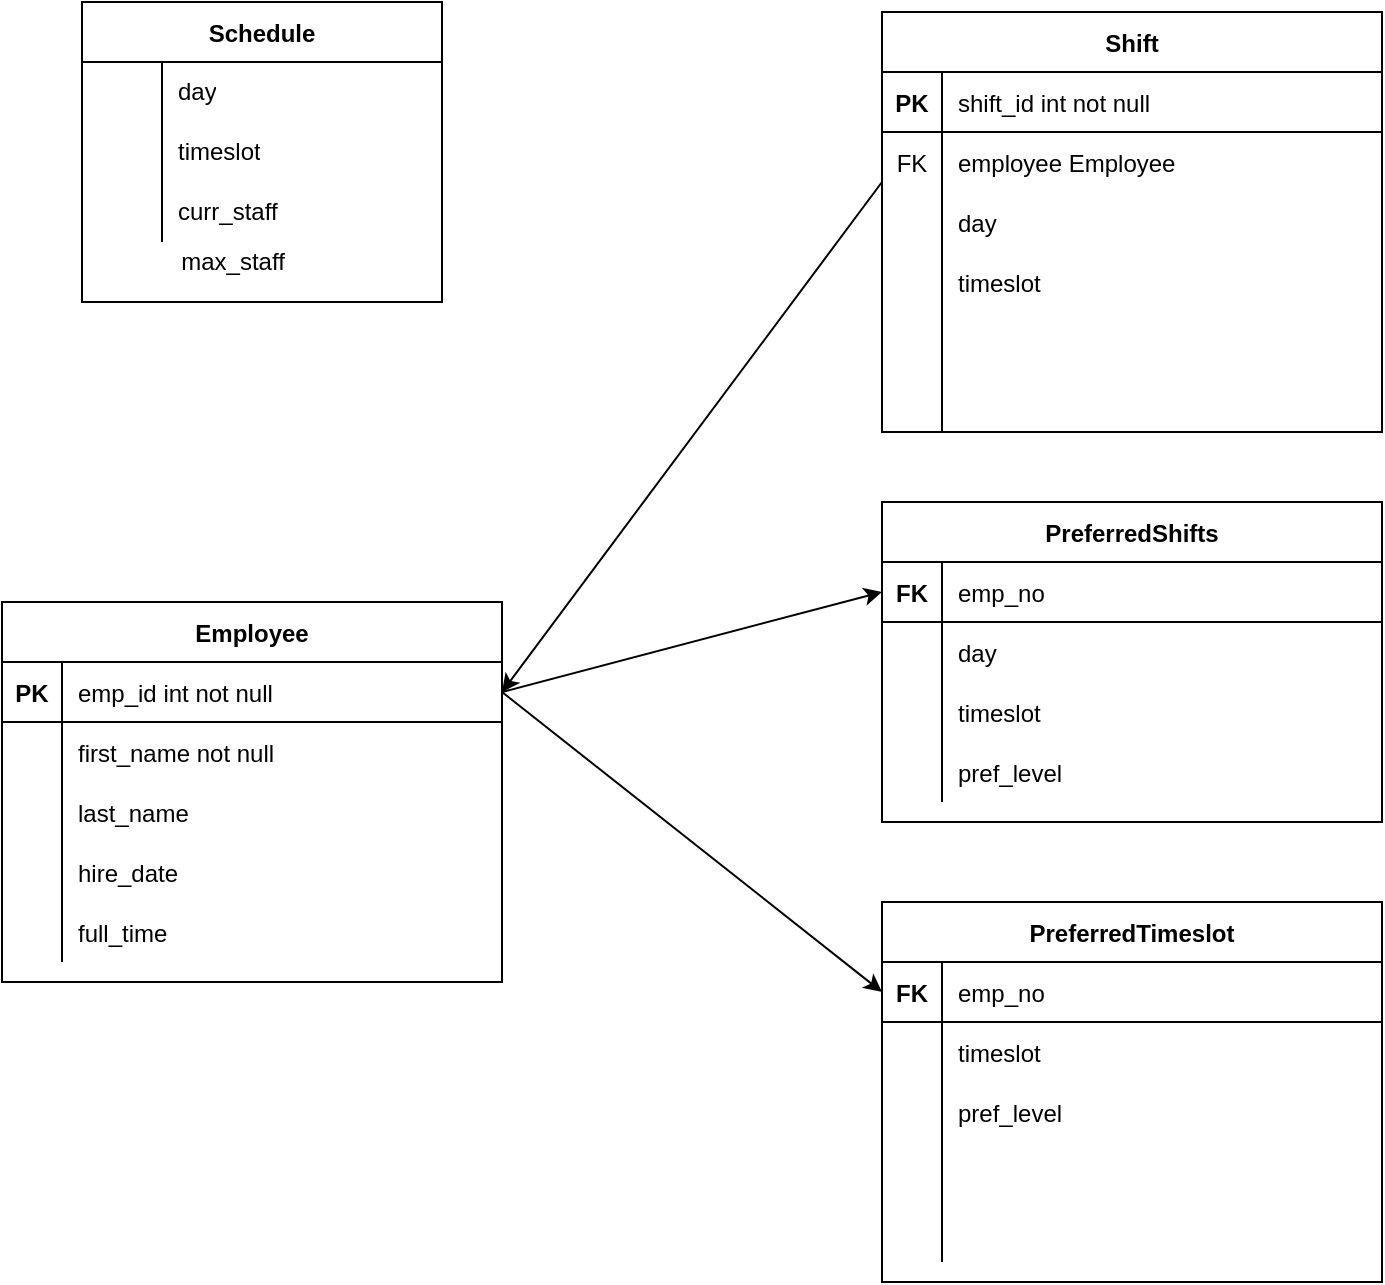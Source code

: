 <mxfile version="17.4.6" type="device"><diagram id="R2lEEEUBdFMjLlhIrx00" name="Page-1"><mxGraphModel dx="1038" dy="547" grid="1" gridSize="10" guides="1" tooltips="1" connect="1" arrows="1" fold="1" page="1" pageScale="1" pageWidth="850" pageHeight="1100" math="0" shadow="0" extFonts="Permanent Marker^https://fonts.googleapis.com/css?family=Permanent+Marker"><root><mxCell id="0"/><mxCell id="1" parent="0"/><mxCell id="C-vyLk0tnHw3VtMMgP7b-23" value="PreferredShifts" style="shape=table;startSize=30;container=1;collapsible=1;childLayout=tableLayout;fixedRows=1;rowLines=0;fontStyle=1;align=center;resizeLast=1;" parent="1" vertex="1"><mxGeometry x="460" y="300" width="250" height="160" as="geometry"/></mxCell><mxCell id="C-vyLk0tnHw3VtMMgP7b-24" value="" style="shape=partialRectangle;collapsible=0;dropTarget=0;pointerEvents=0;fillColor=none;points=[[0,0.5],[1,0.5]];portConstraint=eastwest;top=0;left=0;right=0;bottom=1;" parent="C-vyLk0tnHw3VtMMgP7b-23" vertex="1"><mxGeometry y="30" width="250" height="30" as="geometry"/></mxCell><mxCell id="C-vyLk0tnHw3VtMMgP7b-25" value="FK" style="shape=partialRectangle;overflow=hidden;connectable=0;fillColor=none;top=0;left=0;bottom=0;right=0;fontStyle=1;" parent="C-vyLk0tnHw3VtMMgP7b-24" vertex="1"><mxGeometry width="30" height="30" as="geometry"><mxRectangle width="30" height="30" as="alternateBounds"/></mxGeometry></mxCell><mxCell id="C-vyLk0tnHw3VtMMgP7b-26" value="emp_no" style="shape=partialRectangle;overflow=hidden;connectable=0;fillColor=none;top=0;left=0;bottom=0;right=0;align=left;spacingLeft=6;fontStyle=0;" parent="C-vyLk0tnHw3VtMMgP7b-24" vertex="1"><mxGeometry x="30" width="220" height="30" as="geometry"><mxRectangle width="220" height="30" as="alternateBounds"/></mxGeometry></mxCell><mxCell id="C-vyLk0tnHw3VtMMgP7b-27" value="" style="shape=partialRectangle;collapsible=0;dropTarget=0;pointerEvents=0;fillColor=none;points=[[0,0.5],[1,0.5]];portConstraint=eastwest;top=0;left=0;right=0;bottom=0;" parent="C-vyLk0tnHw3VtMMgP7b-23" vertex="1"><mxGeometry y="60" width="250" height="30" as="geometry"/></mxCell><mxCell id="C-vyLk0tnHw3VtMMgP7b-28" value="" style="shape=partialRectangle;overflow=hidden;connectable=0;fillColor=none;top=0;left=0;bottom=0;right=0;" parent="C-vyLk0tnHw3VtMMgP7b-27" vertex="1"><mxGeometry width="30" height="30" as="geometry"><mxRectangle width="30" height="30" as="alternateBounds"/></mxGeometry></mxCell><mxCell id="C-vyLk0tnHw3VtMMgP7b-29" value="day" style="shape=partialRectangle;overflow=hidden;connectable=0;fillColor=none;top=0;left=0;bottom=0;right=0;align=left;spacingLeft=6;" parent="C-vyLk0tnHw3VtMMgP7b-27" vertex="1"><mxGeometry x="30" width="220" height="30" as="geometry"><mxRectangle width="220" height="30" as="alternateBounds"/></mxGeometry></mxCell><mxCell id="IwE-qRSrC_2RPPCxH5Lc-23" style="shape=partialRectangle;collapsible=0;dropTarget=0;pointerEvents=0;fillColor=none;points=[[0,0.5],[1,0.5]];portConstraint=eastwest;top=0;left=0;right=0;bottom=0;" vertex="1" parent="C-vyLk0tnHw3VtMMgP7b-23"><mxGeometry y="90" width="250" height="30" as="geometry"/></mxCell><mxCell id="IwE-qRSrC_2RPPCxH5Lc-24" style="shape=partialRectangle;overflow=hidden;connectable=0;fillColor=none;top=0;left=0;bottom=0;right=0;" vertex="1" parent="IwE-qRSrC_2RPPCxH5Lc-23"><mxGeometry width="30" height="30" as="geometry"><mxRectangle width="30" height="30" as="alternateBounds"/></mxGeometry></mxCell><mxCell id="IwE-qRSrC_2RPPCxH5Lc-25" value="timeslot" style="shape=partialRectangle;overflow=hidden;connectable=0;fillColor=none;top=0;left=0;bottom=0;right=0;align=left;spacingLeft=6;" vertex="1" parent="IwE-qRSrC_2RPPCxH5Lc-23"><mxGeometry x="30" width="220" height="30" as="geometry"><mxRectangle width="220" height="30" as="alternateBounds"/></mxGeometry></mxCell><mxCell id="IwE-qRSrC_2RPPCxH5Lc-26" style="shape=partialRectangle;collapsible=0;dropTarget=0;pointerEvents=0;fillColor=none;points=[[0,0.5],[1,0.5]];portConstraint=eastwest;top=0;left=0;right=0;bottom=0;" vertex="1" parent="C-vyLk0tnHw3VtMMgP7b-23"><mxGeometry y="120" width="250" height="30" as="geometry"/></mxCell><mxCell id="IwE-qRSrC_2RPPCxH5Lc-27" style="shape=partialRectangle;overflow=hidden;connectable=0;fillColor=none;top=0;left=0;bottom=0;right=0;" vertex="1" parent="IwE-qRSrC_2RPPCxH5Lc-26"><mxGeometry width="30" height="30" as="geometry"><mxRectangle width="30" height="30" as="alternateBounds"/></mxGeometry></mxCell><mxCell id="IwE-qRSrC_2RPPCxH5Lc-28" value="pref_level" style="shape=partialRectangle;overflow=hidden;connectable=0;fillColor=none;top=0;left=0;bottom=0;right=0;align=left;spacingLeft=6;" vertex="1" parent="IwE-qRSrC_2RPPCxH5Lc-26"><mxGeometry x="30" width="220" height="30" as="geometry"><mxRectangle width="220" height="30" as="alternateBounds"/></mxGeometry></mxCell><mxCell id="QyGRKmzK5vxq2qCg5NRZ-22" value="Shift" style="shape=table;startSize=30;container=1;collapsible=1;childLayout=tableLayout;fixedRows=1;rowLines=0;fontStyle=1;align=center;resizeLast=1;" parent="1" vertex="1"><mxGeometry x="460" y="55" width="250" height="210" as="geometry"/></mxCell><mxCell id="QyGRKmzK5vxq2qCg5NRZ-23" value="" style="shape=partialRectangle;collapsible=0;dropTarget=0;pointerEvents=0;fillColor=none;points=[[0,0.5],[1,0.5]];portConstraint=eastwest;top=0;left=0;right=0;bottom=1;" parent="QyGRKmzK5vxq2qCg5NRZ-22" vertex="1"><mxGeometry y="30" width="250" height="30" as="geometry"/></mxCell><mxCell id="QyGRKmzK5vxq2qCg5NRZ-24" value="PK" style="shape=partialRectangle;overflow=hidden;connectable=0;fillColor=none;top=0;left=0;bottom=0;right=0;fontStyle=1;" parent="QyGRKmzK5vxq2qCg5NRZ-23" vertex="1"><mxGeometry width="30" height="30" as="geometry"><mxRectangle width="30" height="30" as="alternateBounds"/></mxGeometry></mxCell><mxCell id="QyGRKmzK5vxq2qCg5NRZ-25" value="shift_id int not null" style="shape=partialRectangle;overflow=hidden;connectable=0;fillColor=none;top=0;left=0;bottom=0;right=0;align=left;spacingLeft=6;fontStyle=0;" parent="QyGRKmzK5vxq2qCg5NRZ-23" vertex="1"><mxGeometry x="30" width="220" height="30" as="geometry"><mxRectangle width="220" height="30" as="alternateBounds"/></mxGeometry></mxCell><mxCell id="QyGRKmzK5vxq2qCg5NRZ-26" value="" style="shape=partialRectangle;collapsible=0;dropTarget=0;pointerEvents=0;fillColor=none;points=[[0,0.5],[1,0.5]];portConstraint=eastwest;top=0;left=0;right=0;bottom=0;" parent="QyGRKmzK5vxq2qCg5NRZ-22" vertex="1"><mxGeometry y="60" width="250" height="30" as="geometry"/></mxCell><mxCell id="QyGRKmzK5vxq2qCg5NRZ-27" value="FK" style="shape=partialRectangle;overflow=hidden;connectable=0;fillColor=none;top=0;left=0;bottom=0;right=0;" parent="QyGRKmzK5vxq2qCg5NRZ-26" vertex="1"><mxGeometry width="30" height="30" as="geometry"><mxRectangle width="30" height="30" as="alternateBounds"/></mxGeometry></mxCell><mxCell id="QyGRKmzK5vxq2qCg5NRZ-28" value="employee Employee" style="shape=partialRectangle;overflow=hidden;connectable=0;fillColor=none;top=0;left=0;bottom=0;right=0;align=left;spacingLeft=6;" parent="QyGRKmzK5vxq2qCg5NRZ-26" vertex="1"><mxGeometry x="30" width="220" height="30" as="geometry"><mxRectangle width="220" height="30" as="alternateBounds"/></mxGeometry></mxCell><mxCell id="QyGRKmzK5vxq2qCg5NRZ-35" style="shape=partialRectangle;collapsible=0;dropTarget=0;pointerEvents=0;fillColor=none;points=[[0,0.5],[1,0.5]];portConstraint=eastwest;top=0;left=0;right=0;bottom=0;" parent="QyGRKmzK5vxq2qCg5NRZ-22" vertex="1"><mxGeometry y="90" width="250" height="30" as="geometry"/></mxCell><mxCell id="QyGRKmzK5vxq2qCg5NRZ-36" style="shape=partialRectangle;overflow=hidden;connectable=0;fillColor=none;top=0;left=0;bottom=0;right=0;" parent="QyGRKmzK5vxq2qCg5NRZ-35" vertex="1"><mxGeometry width="30" height="30" as="geometry"><mxRectangle width="30" height="30" as="alternateBounds"/></mxGeometry></mxCell><mxCell id="QyGRKmzK5vxq2qCg5NRZ-37" value="day" style="shape=partialRectangle;overflow=hidden;connectable=0;fillColor=none;top=0;left=0;bottom=0;right=0;align=left;spacingLeft=6;" parent="QyGRKmzK5vxq2qCg5NRZ-35" vertex="1"><mxGeometry x="30" width="220" height="30" as="geometry"><mxRectangle width="220" height="30" as="alternateBounds"/></mxGeometry></mxCell><mxCell id="QyGRKmzK5vxq2qCg5NRZ-32" style="shape=partialRectangle;collapsible=0;dropTarget=0;pointerEvents=0;fillColor=none;points=[[0,0.5],[1,0.5]];portConstraint=eastwest;top=0;left=0;right=0;bottom=0;" parent="QyGRKmzK5vxq2qCg5NRZ-22" vertex="1"><mxGeometry y="120" width="250" height="30" as="geometry"/></mxCell><mxCell id="QyGRKmzK5vxq2qCg5NRZ-33" style="shape=partialRectangle;overflow=hidden;connectable=0;fillColor=none;top=0;left=0;bottom=0;right=0;" parent="QyGRKmzK5vxq2qCg5NRZ-32" vertex="1"><mxGeometry width="30" height="30" as="geometry"><mxRectangle width="30" height="30" as="alternateBounds"/></mxGeometry></mxCell><mxCell id="QyGRKmzK5vxq2qCg5NRZ-34" value="timeslot" style="shape=partialRectangle;overflow=hidden;connectable=0;fillColor=none;top=0;left=0;bottom=0;right=0;align=left;spacingLeft=6;" parent="QyGRKmzK5vxq2qCg5NRZ-32" vertex="1"><mxGeometry x="30" width="220" height="30" as="geometry"><mxRectangle width="220" height="30" as="alternateBounds"/></mxGeometry></mxCell><mxCell id="QyGRKmzK5vxq2qCg5NRZ-29" style="shape=partialRectangle;collapsible=0;dropTarget=0;pointerEvents=0;fillColor=none;points=[[0,0.5],[1,0.5]];portConstraint=eastwest;top=0;left=0;right=0;bottom=0;" parent="QyGRKmzK5vxq2qCg5NRZ-22" vertex="1"><mxGeometry y="150" width="250" height="30" as="geometry"/></mxCell><mxCell id="QyGRKmzK5vxq2qCg5NRZ-30" value="" style="shape=partialRectangle;overflow=hidden;connectable=0;fillColor=none;top=0;left=0;bottom=0;right=0;" parent="QyGRKmzK5vxq2qCg5NRZ-29" vertex="1"><mxGeometry width="30" height="30" as="geometry"><mxRectangle width="30" height="30" as="alternateBounds"/></mxGeometry></mxCell><mxCell id="QyGRKmzK5vxq2qCg5NRZ-31" value="" style="shape=partialRectangle;overflow=hidden;connectable=0;fillColor=none;top=0;left=0;bottom=0;right=0;align=left;spacingLeft=6;" parent="QyGRKmzK5vxq2qCg5NRZ-29" vertex="1"><mxGeometry x="30" width="220" height="30" as="geometry"><mxRectangle width="220" height="30" as="alternateBounds"/></mxGeometry></mxCell><mxCell id="QyGRKmzK5vxq2qCg5NRZ-50" style="shape=partialRectangle;collapsible=0;dropTarget=0;pointerEvents=0;fillColor=none;points=[[0,0.5],[1,0.5]];portConstraint=eastwest;top=0;left=0;right=0;bottom=0;" parent="QyGRKmzK5vxq2qCg5NRZ-22" vertex="1"><mxGeometry y="180" width="250" height="30" as="geometry"/></mxCell><mxCell id="QyGRKmzK5vxq2qCg5NRZ-51" value="" style="shape=partialRectangle;overflow=hidden;connectable=0;fillColor=none;top=0;left=0;bottom=0;right=0;" parent="QyGRKmzK5vxq2qCg5NRZ-50" vertex="1"><mxGeometry width="30" height="30" as="geometry"><mxRectangle width="30" height="30" as="alternateBounds"/></mxGeometry></mxCell><mxCell id="QyGRKmzK5vxq2qCg5NRZ-52" value="" style="shape=partialRectangle;overflow=hidden;connectable=0;fillColor=none;top=0;left=0;bottom=0;right=0;align=left;spacingLeft=6;" parent="QyGRKmzK5vxq2qCg5NRZ-50" vertex="1"><mxGeometry x="30" width="220" height="30" as="geometry"><mxRectangle width="220" height="30" as="alternateBounds"/></mxGeometry></mxCell><mxCell id="QyGRKmzK5vxq2qCg5NRZ-40" value="Employee" style="shape=table;startSize=30;container=1;collapsible=1;childLayout=tableLayout;fixedRows=1;rowLines=0;fontStyle=1;align=center;resizeLast=1;" parent="1" vertex="1"><mxGeometry x="20" y="350" width="250" height="190" as="geometry"/></mxCell><mxCell id="QyGRKmzK5vxq2qCg5NRZ-41" value="" style="shape=partialRectangle;collapsible=0;dropTarget=0;pointerEvents=0;fillColor=none;points=[[0,0.5],[1,0.5]];portConstraint=eastwest;top=0;left=0;right=0;bottom=1;" parent="QyGRKmzK5vxq2qCg5NRZ-40" vertex="1"><mxGeometry y="30" width="250" height="30" as="geometry"/></mxCell><mxCell id="QyGRKmzK5vxq2qCg5NRZ-42" value="PK" style="shape=partialRectangle;overflow=hidden;connectable=0;fillColor=none;top=0;left=0;bottom=0;right=0;fontStyle=1;" parent="QyGRKmzK5vxq2qCg5NRZ-41" vertex="1"><mxGeometry width="30" height="30" as="geometry"><mxRectangle width="30" height="30" as="alternateBounds"/></mxGeometry></mxCell><mxCell id="QyGRKmzK5vxq2qCg5NRZ-43" value="emp_id int not null" style="shape=partialRectangle;overflow=hidden;connectable=0;fillColor=none;top=0;left=0;bottom=0;right=0;align=left;spacingLeft=6;fontStyle=0;" parent="QyGRKmzK5vxq2qCg5NRZ-41" vertex="1"><mxGeometry x="30" width="220" height="30" as="geometry"><mxRectangle width="220" height="30" as="alternateBounds"/></mxGeometry></mxCell><mxCell id="QyGRKmzK5vxq2qCg5NRZ-44" value="" style="shape=partialRectangle;collapsible=0;dropTarget=0;pointerEvents=0;fillColor=none;points=[[0,0.5],[1,0.5]];portConstraint=eastwest;top=0;left=0;right=0;bottom=0;" parent="QyGRKmzK5vxq2qCg5NRZ-40" vertex="1"><mxGeometry y="60" width="250" height="30" as="geometry"/></mxCell><mxCell id="QyGRKmzK5vxq2qCg5NRZ-45" value="" style="shape=partialRectangle;overflow=hidden;connectable=0;fillColor=none;top=0;left=0;bottom=0;right=0;" parent="QyGRKmzK5vxq2qCg5NRZ-44" vertex="1"><mxGeometry width="30" height="30" as="geometry"><mxRectangle width="30" height="30" as="alternateBounds"/></mxGeometry></mxCell><mxCell id="QyGRKmzK5vxq2qCg5NRZ-46" value="first_name not null" style="shape=partialRectangle;overflow=hidden;connectable=0;fillColor=none;top=0;left=0;bottom=0;right=0;align=left;spacingLeft=6;" parent="QyGRKmzK5vxq2qCg5NRZ-44" vertex="1"><mxGeometry x="30" width="220" height="30" as="geometry"><mxRectangle width="220" height="30" as="alternateBounds"/></mxGeometry></mxCell><mxCell id="QyGRKmzK5vxq2qCg5NRZ-77" style="shape=partialRectangle;collapsible=0;dropTarget=0;pointerEvents=0;fillColor=none;points=[[0,0.5],[1,0.5]];portConstraint=eastwest;top=0;left=0;right=0;bottom=0;" parent="QyGRKmzK5vxq2qCg5NRZ-40" vertex="1"><mxGeometry y="90" width="250" height="30" as="geometry"/></mxCell><mxCell id="QyGRKmzK5vxq2qCg5NRZ-78" style="shape=partialRectangle;overflow=hidden;connectable=0;fillColor=none;top=0;left=0;bottom=0;right=0;" parent="QyGRKmzK5vxq2qCg5NRZ-77" vertex="1"><mxGeometry width="30" height="30" as="geometry"><mxRectangle width="30" height="30" as="alternateBounds"/></mxGeometry></mxCell><mxCell id="QyGRKmzK5vxq2qCg5NRZ-79" value="last_name" style="shape=partialRectangle;overflow=hidden;connectable=0;fillColor=none;top=0;left=0;bottom=0;right=0;align=left;spacingLeft=6;" parent="QyGRKmzK5vxq2qCg5NRZ-77" vertex="1"><mxGeometry x="30" width="220" height="30" as="geometry"><mxRectangle width="220" height="30" as="alternateBounds"/></mxGeometry></mxCell><mxCell id="QyGRKmzK5vxq2qCg5NRZ-74" style="shape=partialRectangle;collapsible=0;dropTarget=0;pointerEvents=0;fillColor=none;points=[[0,0.5],[1,0.5]];portConstraint=eastwest;top=0;left=0;right=0;bottom=0;" parent="QyGRKmzK5vxq2qCg5NRZ-40" vertex="1"><mxGeometry y="120" width="250" height="30" as="geometry"/></mxCell><mxCell id="QyGRKmzK5vxq2qCg5NRZ-75" style="shape=partialRectangle;overflow=hidden;connectable=0;fillColor=none;top=0;left=0;bottom=0;right=0;" parent="QyGRKmzK5vxq2qCg5NRZ-74" vertex="1"><mxGeometry width="30" height="30" as="geometry"><mxRectangle width="30" height="30" as="alternateBounds"/></mxGeometry></mxCell><mxCell id="QyGRKmzK5vxq2qCg5NRZ-76" value="hire_date" style="shape=partialRectangle;overflow=hidden;connectable=0;fillColor=none;top=0;left=0;bottom=0;right=0;align=left;spacingLeft=6;" parent="QyGRKmzK5vxq2qCg5NRZ-74" vertex="1"><mxGeometry x="30" width="220" height="30" as="geometry"><mxRectangle width="220" height="30" as="alternateBounds"/></mxGeometry></mxCell><mxCell id="QyGRKmzK5vxq2qCg5NRZ-71" style="shape=partialRectangle;collapsible=0;dropTarget=0;pointerEvents=0;fillColor=none;points=[[0,0.5],[1,0.5]];portConstraint=eastwest;top=0;left=0;right=0;bottom=0;" parent="QyGRKmzK5vxq2qCg5NRZ-40" vertex="1"><mxGeometry y="150" width="250" height="30" as="geometry"/></mxCell><mxCell id="QyGRKmzK5vxq2qCg5NRZ-72" style="shape=partialRectangle;overflow=hidden;connectable=0;fillColor=none;top=0;left=0;bottom=0;right=0;" parent="QyGRKmzK5vxq2qCg5NRZ-71" vertex="1"><mxGeometry width="30" height="30" as="geometry"><mxRectangle width="30" height="30" as="alternateBounds"/></mxGeometry></mxCell><mxCell id="QyGRKmzK5vxq2qCg5NRZ-73" value="full_time" style="shape=partialRectangle;overflow=hidden;connectable=0;fillColor=none;top=0;left=0;bottom=0;right=0;align=left;spacingLeft=6;" parent="QyGRKmzK5vxq2qCg5NRZ-71" vertex="1"><mxGeometry x="30" width="220" height="30" as="geometry"><mxRectangle width="220" height="30" as="alternateBounds"/></mxGeometry></mxCell><mxCell id="IwE-qRSrC_2RPPCxH5Lc-1" value="Schedule" style="shape=table;startSize=30;container=1;collapsible=0;childLayout=tableLayout;fixedRows=1;rowLines=0;fontStyle=1;" vertex="1" parent="1"><mxGeometry x="60" y="50" width="180" height="150" as="geometry"/></mxCell><mxCell id="IwE-qRSrC_2RPPCxH5Lc-2" value="" style="shape=tableRow;horizontal=0;startSize=0;swimlaneHead=0;swimlaneBody=0;top=0;left=0;bottom=0;right=0;collapsible=0;dropTarget=0;fillColor=none;points=[[0,0.5],[1,0.5]];portConstraint=eastwest;" vertex="1" parent="IwE-qRSrC_2RPPCxH5Lc-1"><mxGeometry y="30" width="180" height="30" as="geometry"/></mxCell><mxCell id="IwE-qRSrC_2RPPCxH5Lc-3" value="" style="shape=partialRectangle;html=1;whiteSpace=wrap;connectable=0;fillColor=none;top=0;left=0;bottom=0;right=0;overflow=hidden;pointerEvents=1;" vertex="1" parent="IwE-qRSrC_2RPPCxH5Lc-2"><mxGeometry width="40" height="30" as="geometry"><mxRectangle width="40" height="30" as="alternateBounds"/></mxGeometry></mxCell><mxCell id="IwE-qRSrC_2RPPCxH5Lc-4" value="day" style="shape=partialRectangle;html=1;whiteSpace=wrap;connectable=0;fillColor=none;top=0;left=0;bottom=0;right=0;align=left;spacingLeft=6;overflow=hidden;" vertex="1" parent="IwE-qRSrC_2RPPCxH5Lc-2"><mxGeometry x="40" width="140" height="30" as="geometry"><mxRectangle width="140" height="30" as="alternateBounds"/></mxGeometry></mxCell><mxCell id="IwE-qRSrC_2RPPCxH5Lc-5" value="" style="shape=tableRow;horizontal=0;startSize=0;swimlaneHead=0;swimlaneBody=0;top=0;left=0;bottom=0;right=0;collapsible=0;dropTarget=0;fillColor=none;points=[[0,0.5],[1,0.5]];portConstraint=eastwest;" vertex="1" parent="IwE-qRSrC_2RPPCxH5Lc-1"><mxGeometry y="60" width="180" height="30" as="geometry"/></mxCell><mxCell id="IwE-qRSrC_2RPPCxH5Lc-6" value="" style="shape=partialRectangle;html=1;whiteSpace=wrap;connectable=0;fillColor=none;top=0;left=0;bottom=0;right=0;overflow=hidden;" vertex="1" parent="IwE-qRSrC_2RPPCxH5Lc-5"><mxGeometry width="40" height="30" as="geometry"><mxRectangle width="40" height="30" as="alternateBounds"/></mxGeometry></mxCell><mxCell id="IwE-qRSrC_2RPPCxH5Lc-7" value="timeslot" style="shape=partialRectangle;html=1;whiteSpace=wrap;connectable=0;fillColor=none;top=0;left=0;bottom=0;right=0;align=left;spacingLeft=6;overflow=hidden;" vertex="1" parent="IwE-qRSrC_2RPPCxH5Lc-5"><mxGeometry x="40" width="140" height="30" as="geometry"><mxRectangle width="140" height="30" as="alternateBounds"/></mxGeometry></mxCell><mxCell id="IwE-qRSrC_2RPPCxH5Lc-8" value="" style="shape=tableRow;horizontal=0;startSize=0;swimlaneHead=0;swimlaneBody=0;top=0;left=0;bottom=0;right=0;collapsible=0;dropTarget=0;fillColor=none;points=[[0,0.5],[1,0.5]];portConstraint=eastwest;" vertex="1" parent="IwE-qRSrC_2RPPCxH5Lc-1"><mxGeometry y="90" width="180" height="30" as="geometry"/></mxCell><mxCell id="IwE-qRSrC_2RPPCxH5Lc-9" value="" style="shape=partialRectangle;html=1;whiteSpace=wrap;connectable=0;fillColor=none;top=0;left=0;bottom=0;right=0;overflow=hidden;" vertex="1" parent="IwE-qRSrC_2RPPCxH5Lc-8"><mxGeometry width="40" height="30" as="geometry"><mxRectangle width="40" height="30" as="alternateBounds"/></mxGeometry></mxCell><mxCell id="IwE-qRSrC_2RPPCxH5Lc-10" value="curr_staff" style="shape=partialRectangle;html=1;whiteSpace=wrap;connectable=0;fillColor=none;top=0;left=0;bottom=0;right=0;align=left;spacingLeft=6;overflow=hidden;" vertex="1" parent="IwE-qRSrC_2RPPCxH5Lc-8"><mxGeometry x="40" width="140" height="30" as="geometry"><mxRectangle width="140" height="30" as="alternateBounds"/></mxGeometry></mxCell><mxCell id="IwE-qRSrC_2RPPCxH5Lc-11" value="max_staff" style="text;html=1;align=center;verticalAlign=middle;resizable=0;points=[];autosize=1;strokeColor=none;fillColor=none;" vertex="1" parent="1"><mxGeometry x="100" y="170" width="70" height="20" as="geometry"/></mxCell><mxCell id="IwE-qRSrC_2RPPCxH5Lc-30" value="PreferredTimeslot" style="shape=table;startSize=30;container=1;collapsible=1;childLayout=tableLayout;fixedRows=1;rowLines=0;fontStyle=1;align=center;resizeLast=1;" vertex="1" parent="1"><mxGeometry x="460" y="500" width="250" height="190" as="geometry"/></mxCell><mxCell id="IwE-qRSrC_2RPPCxH5Lc-31" value="" style="shape=partialRectangle;collapsible=0;dropTarget=0;pointerEvents=0;fillColor=none;points=[[0,0.5],[1,0.5]];portConstraint=eastwest;top=0;left=0;right=0;bottom=1;" vertex="1" parent="IwE-qRSrC_2RPPCxH5Lc-30"><mxGeometry y="30" width="250" height="30" as="geometry"/></mxCell><mxCell id="IwE-qRSrC_2RPPCxH5Lc-32" value="FK" style="shape=partialRectangle;overflow=hidden;connectable=0;fillColor=none;top=0;left=0;bottom=0;right=0;fontStyle=1;" vertex="1" parent="IwE-qRSrC_2RPPCxH5Lc-31"><mxGeometry width="30" height="30" as="geometry"><mxRectangle width="30" height="30" as="alternateBounds"/></mxGeometry></mxCell><mxCell id="IwE-qRSrC_2RPPCxH5Lc-33" value="emp_no" style="shape=partialRectangle;overflow=hidden;connectable=0;fillColor=none;top=0;left=0;bottom=0;right=0;align=left;spacingLeft=6;fontStyle=0;" vertex="1" parent="IwE-qRSrC_2RPPCxH5Lc-31"><mxGeometry x="30" width="220" height="30" as="geometry"><mxRectangle width="220" height="30" as="alternateBounds"/></mxGeometry></mxCell><mxCell id="IwE-qRSrC_2RPPCxH5Lc-34" value="" style="shape=partialRectangle;collapsible=0;dropTarget=0;pointerEvents=0;fillColor=none;points=[[0,0.5],[1,0.5]];portConstraint=eastwest;top=0;left=0;right=0;bottom=0;" vertex="1" parent="IwE-qRSrC_2RPPCxH5Lc-30"><mxGeometry y="60" width="250" height="30" as="geometry"/></mxCell><mxCell id="IwE-qRSrC_2RPPCxH5Lc-35" value="" style="shape=partialRectangle;overflow=hidden;connectable=0;fillColor=none;top=0;left=0;bottom=0;right=0;" vertex="1" parent="IwE-qRSrC_2RPPCxH5Lc-34"><mxGeometry width="30" height="30" as="geometry"><mxRectangle width="30" height="30" as="alternateBounds"/></mxGeometry></mxCell><mxCell id="IwE-qRSrC_2RPPCxH5Lc-36" value="timeslot" style="shape=partialRectangle;overflow=hidden;connectable=0;fillColor=none;top=0;left=0;bottom=0;right=0;align=left;spacingLeft=6;" vertex="1" parent="IwE-qRSrC_2RPPCxH5Lc-34"><mxGeometry x="30" width="220" height="30" as="geometry"><mxRectangle width="220" height="30" as="alternateBounds"/></mxGeometry></mxCell><mxCell id="IwE-qRSrC_2RPPCxH5Lc-37" style="shape=partialRectangle;collapsible=0;dropTarget=0;pointerEvents=0;fillColor=none;points=[[0,0.5],[1,0.5]];portConstraint=eastwest;top=0;left=0;right=0;bottom=0;" vertex="1" parent="IwE-qRSrC_2RPPCxH5Lc-30"><mxGeometry y="90" width="250" height="30" as="geometry"/></mxCell><mxCell id="IwE-qRSrC_2RPPCxH5Lc-38" style="shape=partialRectangle;overflow=hidden;connectable=0;fillColor=none;top=0;left=0;bottom=0;right=0;" vertex="1" parent="IwE-qRSrC_2RPPCxH5Lc-37"><mxGeometry width="30" height="30" as="geometry"><mxRectangle width="30" height="30" as="alternateBounds"/></mxGeometry></mxCell><mxCell id="IwE-qRSrC_2RPPCxH5Lc-39" value="pref_level" style="shape=partialRectangle;overflow=hidden;connectable=0;fillColor=none;top=0;left=0;bottom=0;right=0;align=left;spacingLeft=6;" vertex="1" parent="IwE-qRSrC_2RPPCxH5Lc-37"><mxGeometry x="30" width="220" height="30" as="geometry"><mxRectangle width="220" height="30" as="alternateBounds"/></mxGeometry></mxCell><mxCell id="IwE-qRSrC_2RPPCxH5Lc-40" style="shape=partialRectangle;collapsible=0;dropTarget=0;pointerEvents=0;fillColor=none;points=[[0,0.5],[1,0.5]];portConstraint=eastwest;top=0;left=0;right=0;bottom=0;" vertex="1" parent="IwE-qRSrC_2RPPCxH5Lc-30"><mxGeometry y="120" width="250" height="30" as="geometry"/></mxCell><mxCell id="IwE-qRSrC_2RPPCxH5Lc-41" style="shape=partialRectangle;overflow=hidden;connectable=0;fillColor=none;top=0;left=0;bottom=0;right=0;" vertex="1" parent="IwE-qRSrC_2RPPCxH5Lc-40"><mxGeometry width="30" height="30" as="geometry"><mxRectangle width="30" height="30" as="alternateBounds"/></mxGeometry></mxCell><mxCell id="IwE-qRSrC_2RPPCxH5Lc-42" value="" style="shape=partialRectangle;overflow=hidden;connectable=0;fillColor=none;top=0;left=0;bottom=0;right=0;align=left;spacingLeft=6;" vertex="1" parent="IwE-qRSrC_2RPPCxH5Lc-40"><mxGeometry x="30" width="220" height="30" as="geometry"><mxRectangle width="220" height="30" as="alternateBounds"/></mxGeometry></mxCell><mxCell id="IwE-qRSrC_2RPPCxH5Lc-43" style="shape=partialRectangle;collapsible=0;dropTarget=0;pointerEvents=0;fillColor=none;points=[[0,0.5],[1,0.5]];portConstraint=eastwest;top=0;left=0;right=0;bottom=0;" vertex="1" parent="IwE-qRSrC_2RPPCxH5Lc-30"><mxGeometry y="150" width="250" height="30" as="geometry"/></mxCell><mxCell id="IwE-qRSrC_2RPPCxH5Lc-44" style="shape=partialRectangle;overflow=hidden;connectable=0;fillColor=none;top=0;left=0;bottom=0;right=0;" vertex="1" parent="IwE-qRSrC_2RPPCxH5Lc-43"><mxGeometry width="30" height="30" as="geometry"><mxRectangle width="30" height="30" as="alternateBounds"/></mxGeometry></mxCell><mxCell id="IwE-qRSrC_2RPPCxH5Lc-45" value="" style="shape=partialRectangle;overflow=hidden;connectable=0;fillColor=none;top=0;left=0;bottom=0;right=0;align=left;spacingLeft=6;" vertex="1" parent="IwE-qRSrC_2RPPCxH5Lc-43"><mxGeometry x="30" width="220" height="30" as="geometry"><mxRectangle width="220" height="30" as="alternateBounds"/></mxGeometry></mxCell><mxCell id="IwE-qRSrC_2RPPCxH5Lc-50" style="edgeStyle=none;rounded=0;orthogonalLoop=1;jettySize=auto;html=1;entryX=1;entryY=0.5;entryDx=0;entryDy=0;endArrow=classic;endFill=1;" edge="1" parent="1" target="QyGRKmzK5vxq2qCg5NRZ-41"><mxGeometry relative="1" as="geometry"><mxPoint x="460" y="140" as="sourcePoint"/></mxGeometry></mxCell><mxCell id="IwE-qRSrC_2RPPCxH5Lc-51" style="rounded=0;orthogonalLoop=1;jettySize=auto;html=1;exitX=1;exitY=0.5;exitDx=0;exitDy=0;entryX=0;entryY=0.5;entryDx=0;entryDy=0;endArrow=classic;endFill=1;" edge="1" parent="1" source="QyGRKmzK5vxq2qCg5NRZ-41" target="C-vyLk0tnHw3VtMMgP7b-24"><mxGeometry relative="1" as="geometry"/></mxCell><mxCell id="IwE-qRSrC_2RPPCxH5Lc-52" style="edgeStyle=none;rounded=0;orthogonalLoop=1;jettySize=auto;html=1;exitX=1;exitY=0.5;exitDx=0;exitDy=0;entryX=0;entryY=0.5;entryDx=0;entryDy=0;endArrow=classic;endFill=1;" edge="1" parent="1" source="QyGRKmzK5vxq2qCg5NRZ-41" target="IwE-qRSrC_2RPPCxH5Lc-31"><mxGeometry relative="1" as="geometry"/></mxCell></root></mxGraphModel></diagram></mxfile>